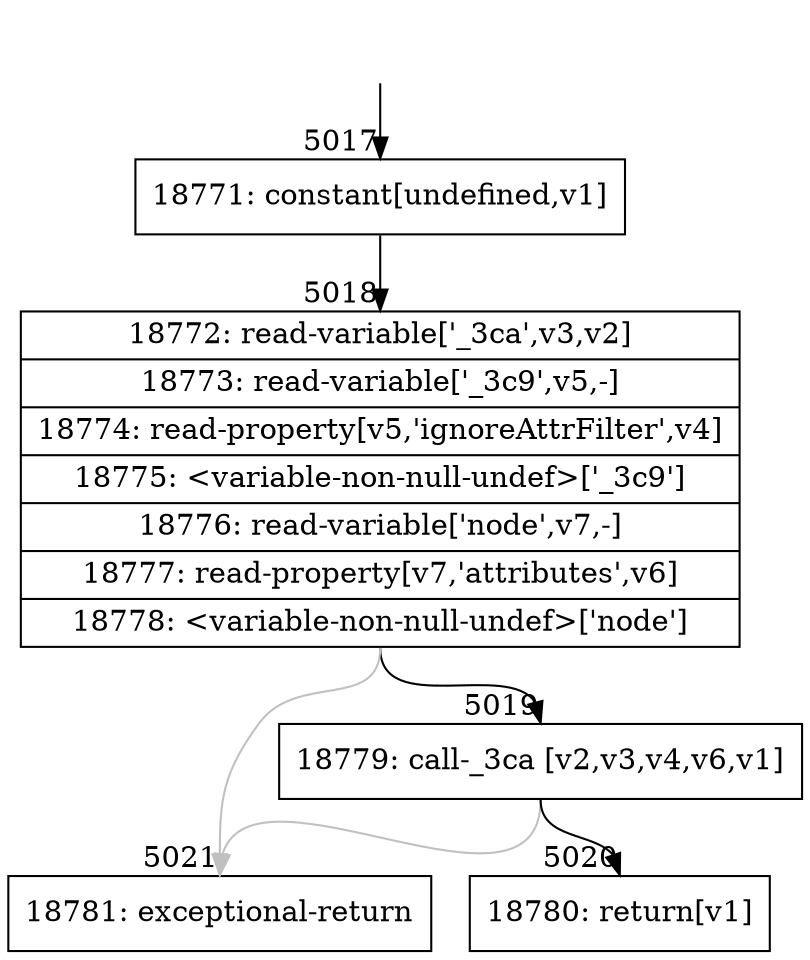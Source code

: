 digraph {
rankdir="TD"
BB_entry358[shape=none,label=""];
BB_entry358 -> BB5017 [tailport=s, headport=n, headlabel="    5017"]
BB5017 [shape=record label="{18771: constant[undefined,v1]}" ] 
BB5017 -> BB5018 [tailport=s, headport=n, headlabel="      5018"]
BB5018 [shape=record label="{18772: read-variable['_3ca',v3,v2]|18773: read-variable['_3c9',v5,-]|18774: read-property[v5,'ignoreAttrFilter',v4]|18775: \<variable-non-null-undef\>['_3c9']|18776: read-variable['node',v7,-]|18777: read-property[v7,'attributes',v6]|18778: \<variable-non-null-undef\>['node']}" ] 
BB5018 -> BB5019 [tailport=s, headport=n, headlabel="      5019"]
BB5018 -> BB5021 [tailport=s, headport=n, color=gray, headlabel="      5021"]
BB5019 [shape=record label="{18779: call-_3ca [v2,v3,v4,v6,v1]}" ] 
BB5019 -> BB5020 [tailport=s, headport=n, headlabel="      5020"]
BB5019 -> BB5021 [tailport=s, headport=n, color=gray]
BB5020 [shape=record label="{18780: return[v1]}" ] 
BB5021 [shape=record label="{18781: exceptional-return}" ] 
//#$~ 3511
}
